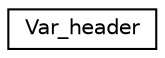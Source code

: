 digraph "Graphical Class Hierarchy"
{
 // INTERACTIVE_SVG=YES
  edge [fontname="Helvetica",fontsize="10",labelfontname="Helvetica",labelfontsize="10"];
  node [fontname="Helvetica",fontsize="10",shape=record];
  rankdir="LR";
  Node1 [label="Var_header",height=0.2,width=0.4,color="black", fillcolor="white", style="filled",URL="$structVar__header.html"];
}
